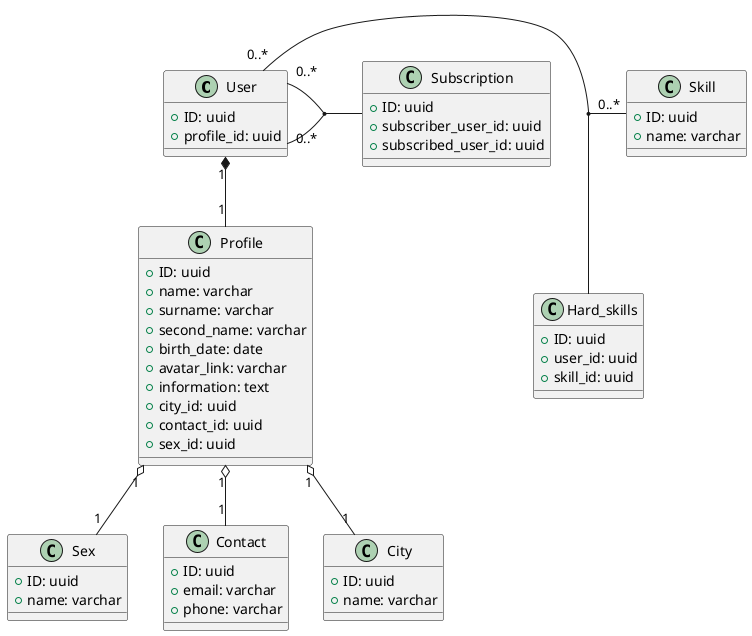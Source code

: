 @startuml

class User {
  +ID: uuid
  +profile_id: uuid
}

class Profile {
  +ID: uuid
  +name: varchar
  +surname: varchar
  +second_name: varchar
  +birth_date: date
  +avatar_link: varchar
  +information: text
  +city_id: uuid
  +contact_id: uuid
  +sex_id: uuid
}

class Sex {
  +ID: uuid
  +name: varchar
}

class Contact {
  +ID: uuid
  +email: varchar
  +phone: varchar
}

class Skill {
  +ID: uuid
  +name: varchar
}

class City {
  +ID: uuid
  +name: varchar
}

class Hard_skills {
  +ID: uuid
  +user_id: uuid
  +skill_id: uuid
}

class Subscription {
  +ID: uuid
  +subscriber_user_id: uuid
  +subscribed_user_id: uuid
}

User "1" *-- "1" Profile

Profile "1" o-- "1" City

Profile "1" o-- "1" Contact

Profile "1" o-- "1" Sex

User "0..*" - "0..*" Skill
(User, Skill) -- Hard_skills

User "0..*" - "0..*" User
(User, User) -- Subscription




@enduml
